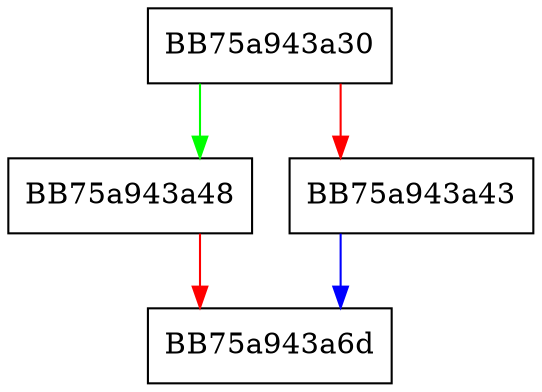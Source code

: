 digraph check_for_address_violation {
  node [shape="box"];
  graph [splines=ortho];
  BB75a943a30 -> BB75a943a48 [color="green"];
  BB75a943a30 -> BB75a943a43 [color="red"];
  BB75a943a43 -> BB75a943a6d [color="blue"];
  BB75a943a48 -> BB75a943a6d [color="red"];
}